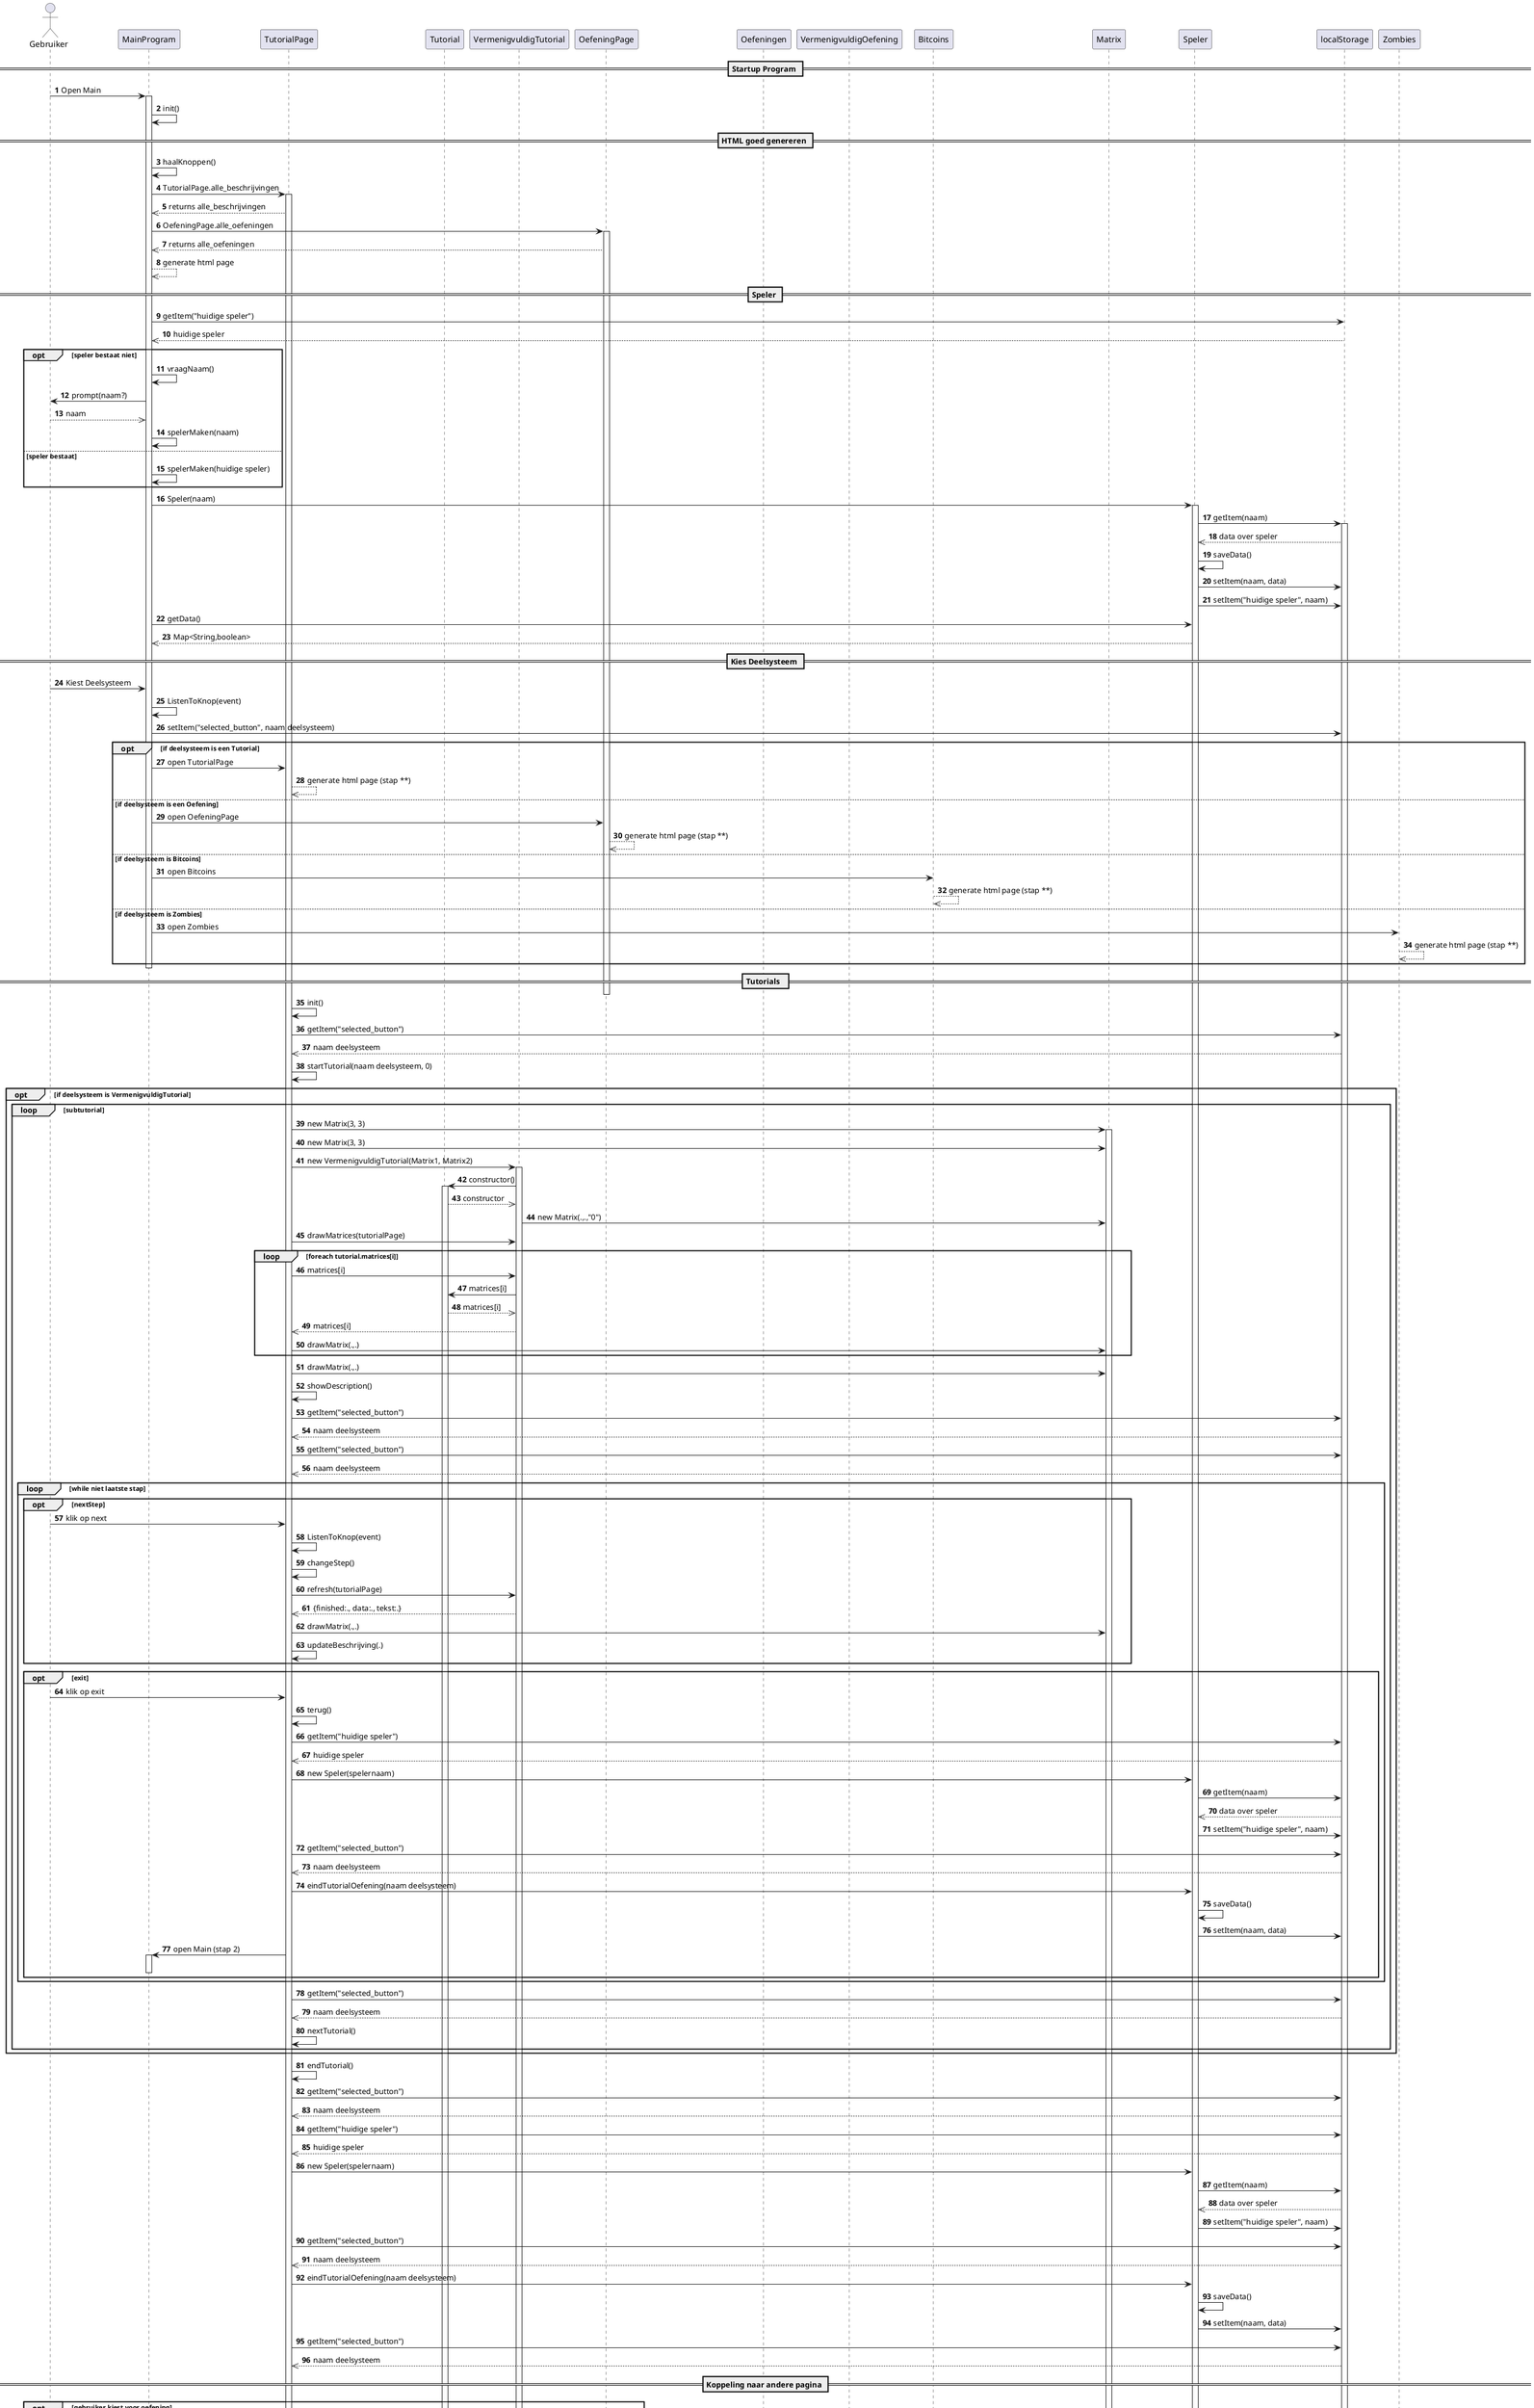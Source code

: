 @startuml
autonumber

actor Gebruiker
participant MainProgram
participant TutorialPage
participant Tutorial
participant VermenigvuldigTutorial
participant OefeningPage
participant Oefeningen
participant VermenigvuldigOefening
participant Bitcoins
participant Matrix
participant Speler
participant localStorage




== Startup Program ==

Gebruiker ->  MainProgram: Open Main
activate MainProgram

MainProgram -> MainProgram: init()


== HTML goed genereren ==

MainProgram -> MainProgram: haalKnoppen()

MainProgram -> TutorialPage: TutorialPage.alle_beschrijvingen
activate TutorialPage
TutorialPage-->>MainProgram: returns alle_beschrijvingen

MainProgram -> OefeningPage: OefeningPage.alle_oefeningen
activate OefeningPage
OefeningPage-->>MainProgram: returns alle_oefeningen

MainProgram -->> MainProgram: generate html page



== Speler ==

MainProgram -> localStorage: getItem("huidige speler")
localStorage -->> MainProgram: huidige speler

opt speler bestaat niet
    MainProgram -> MainProgram: vraagNaam()

    MainProgram -> Gebruiker: prompt(naam?)
    Gebruiker -->> MainProgram: naam

    MainProgram -> MainProgram: spelerMaken(naam)

    else speler bestaat
    MainProgram -> MainProgram: spelerMaken(huidige speler)
end

MainProgram -> Speler: Speler(naam)
activate Speler

Speler -> localStorage: getItem(naam)
activate localStorage
localStorage -->> Speler: data over speler
Speler -> Speler: saveData()
Speler -> localStorage: setItem(naam, data)
Speler -> localStorage: setItem("huidige speler", naam)

MainProgram -> Speler: getData()
Speler -->> MainProgram: Map<String,boolean>



== Kies Deelsysteem ==

Gebruiker -> MainProgram: Kiest Deelsysteem

MainProgram -> MainProgram: ListenToKnop(event)
MainProgram -> localStorage: setItem("selected_button", naam deelsysteem)


opt  if deelsysteem is een Tutorial
        MainProgram -> TutorialPage: open TutorialPage
        TutorialPage -->> TutorialPage: generate html page (stap **)
     else if deelsysteem is een Oefening
        MainProgram -> OefeningPage: open OefeningPage
        OefeningPage -->> OefeningPage: generate html page (stap **)
     else if deelsysteem is Bitcoins
        MainProgram -> Bitcoins: open Bitcoins
        Bitcoins -->> Bitcoins: generate html page (stap **)
     else if deelsysteem is Zombies
        MainProgram -> Zombies: open Zombies
        Zombies -->> Zombies: generate html page (stap **)
end
deactivate MainProgram



== Tutorials  ==
deactivate OefeningPage

TutorialPage -> TutorialPage: init()

TutorialPage -> localStorage: getItem("selected_button")
localStorage -->> TutorialPage: naam deelsysteem

TutorialPage -> TutorialPage: startTutorial(naam deelsysteem, 0)

opt  if deelsysteem is VermenigvuldigTutorial
        loop subtutorial
            TutorialPage -> Matrix: new Matrix(3, 3)
            activate Matrix
            TutorialPage -> Matrix: new Matrix(3, 3)

            TutorialPage -> VermenigvuldigTutorial: new VermenigvuldigTutorial(Matrix1, Matrix2)
            activate VermenigvuldigTutorial

            VermenigvuldigTutorial -> Tutorial: constructor()
            activate Tutorial
            Tutorial -->> VermenigvuldigTutorial: constructor

            VermenigvuldigTutorial -> Matrix: new Matrix(.,.,"0")

            TutorialPage -> VermenigvuldigTutorial: drawMatrices(tutorialPage)

            loop foreach tutorial.matrices[i]
                    TutorialPage -> VermenigvuldigTutorial: matrices[i]
                    VermenigvuldigTutorial -> Tutorial: matrices[i]
                    Tutorial -->> VermenigvuldigTutorial: matrices[i]
                    VermenigvuldigTutorial -->> TutorialPage: matrices[i]

                    TutorialPage -> Matrix: drawMatrix(.,.)
            end
            TutorialPage -> Matrix: drawMatrix(.,.)

            TutorialPage -> TutorialPage: showDescription()
            TutorialPage -> localStorage: getItem("selected_button")
            localStorage -->> TutorialPage: naam deelsysteem
            TutorialPage -> localStorage: getItem("selected_button")
            localStorage -->> TutorialPage: naam deelsysteem

            loop while niet laatste stap
                opt nextStep
                    Gebruiker -> TutorialPage: klik op next

                    TutorialPage -> TutorialPage: ListenToKnop(event)
                    TutorialPage -> TutorialPage: changeStep()

                    TutorialPage -> VermenigvuldigTutorial: refresh(tutorialPage)
                    VermenigvuldigTutorial -->> TutorialPage: {finished:., data:., tekst:.}

                    TutorialPage -> Matrix: drawMatrix(.,.)
                    TutorialPage -> TutorialPage: updateBeschrijving(.)
                end
                opt exit
                   Gebruiker -> TutorialPage: klik op exit

                   TutorialPage -> TutorialPage: terug()

                   TutorialPage -> localStorage: getItem("huidige speler")
                   localStorage -->> TutorialPage: huidige speler

                   TutorialPage -> Speler: new Speler(spelernaam)

                   Speler -> localStorage: getItem(naam)
                   localStorage -->> Speler: data over speler
                   Speler -> localStorage: setItem("huidige speler", naam)

                   TutorialPage -> localStorage: getItem("selected_button")
                   localStorage -->> TutorialPage: naam deelsysteem

                   TutorialPage -> Speler: eindTutorialOefening(naam deelsysteem)
                   Speler -> Speler: saveData()
                   Speler -> localStorage: setItem(naam, data)

                   TutorialPage -> MainProgram: open Main (stap 2)
                   activate MainProgram
                   deactivate MainProgram
                end
            end

            TutorialPage -> localStorage: getItem("selected_button")
            localStorage -->> TutorialPage: naam deelsysteem

            TutorialPage -> TutorialPage: nextTutorial()
        end
end
TutorialPage -> TutorialPage: endTutorial()

TutorialPage -> localStorage: getItem("selected_button")
localStorage -->> TutorialPage: naam deelsysteem

TutorialPage -> localStorage: getItem("huidige speler")
localStorage -->> TutorialPage: huidige speler

TutorialPage -> Speler: new Speler(spelernaam)

Speler -> localStorage: getItem(naam)
localStorage -->> Speler: data over speler
Speler -> localStorage: setItem("huidige speler", naam)

TutorialPage -> localStorage: getItem("selected_button")
localStorage -->> TutorialPage: naam deelsysteem

TutorialPage -> Speler: eindTutorialOefening(naam deelsysteem)
Speler -> Speler: saveData()
Speler -> localStorage: setItem(naam, data)

TutorialPage -> localStorage: getItem("selected_button")
localStorage -->> TutorialPage: naam deelsysteem

== Koppeling naar andere pagina ==


opt gebruiker kiest voor oefening
        Gebruiker -> TutorialPage: klikt op oefening
        TutorialPage -> OefeningPage: open OefeningPage (stap 97)
        activate OefeningPage
   else  gebruiker kiest mainPage
       Gebruiker -> TutorialPage: klikt op Main
       TutorialPage -> MainProgram: open Main (stap 2)
       activate MainProgram
end

deactivate MainProgram
deactivate TutorialPage
deactivate Tutorial
deactivate VermenigvuldigTutorial







== Oefeningen ==

OefeningPage -> OefeningPage: init()
OefeningPage -> OefeningPage: new OefeningPage()

OefeningPage -> localStorage: getItem("selected_button")
localStorage -->> OefeningPage: naam deelsysteem

OefeningPage -> OefeningPage: startOefening(naam deelsysteem)
opt if deelsysteem is VermenigvuldigOefening
    OefeningPage -> Matrix: new Matrix(3, 3)
    OefeningPage -> Matrix: new Matrix(3, 3)

    OefeningPage -> VermenigvuldigOefening: new VermenigvuldigOefening(Matrix1, Matrix2)
    activate VermenigvuldigOefening

    VermenigvuldigOefening -> Oefeningen: constructor()
    activate Oefeningen
    Oefeningen -->> VermenigvuldigOefening: constructor

'    VermenigvuldigOefening -> Matrix: new Matrix(.,.,"0")
    VermenigvuldigOefening -> Matrix: vermenigvuldigMatrix(.)

    OefeningPage -> VermenigvuldigOefening: maakInvul()
    VermenigvuldigOefening -> VermenigvuldigOefening: changeInvul()

    loop foreach oefening.matrices[i]
        OefeningPage -> VermenigvuldigOefening: matrices[i]
        VermenigvuldigOefening -> Oefeningen: matrices[i]
        Oefeningen -->> VermenigvuldigOefening: matrices[i]
        VermenigvuldigOefening -->> OefeningPage: matrices[i]

        OefeningPage -> Matrix: drawMatrix(.)
    end

    opt check
       Gebruiker -> OefeningPage: klikt op Check
       OefeningPage ->  VermenigvuldigOefening: checkOplossing(.)

       VermenigvuldigOefening -> VermenigvuldigOefening: getMatrix()
       VermenigvuldigOefening -> Matrix: new Matrix(.,.)
       VermenigvuldigOefening -> VermenigvuldigOefening: correct(.)
       opt als juist
            VermenigvuldigOefening -> Gebruiker: alert("goed")
            else als fout
            VermenigvuldigOefening -> Gebruiker: alert("slecht")
       end

    end
    opt exit
       Gebruiker -> OefeningPage: klik op exit

       OefeningPage -> OefeningPage: terug()

       OefeningPage -> localStorage: getItem("huidige speler")
       localStorage -->> OefeningPage: huidige speler

       OefeningPage -> Speler: new Speler(spelernaam)

       Speler -> localStorage: getItem(naam)
       localStorage -->> Speler: data over speler
       Speler -> localStorage: setItem("huidige speler", naam)

       OefeningPage -> localStorage: getItem("selected_button")
       localStorage -->> OefeningPage: naam deelsysteem

       OefeningPage -> Speler: eindTutorialOefening(naam deelsysteem)
       Speler -> Speler: saveData()
       Speler -> localStorage: setItem(naam, data)

       OefeningPage -> MainProgram: open Main (stap 2)
       activate MainProgram
       deactivate MainProgram
    end
end



==Bitcoin-wallet==
Gebruiker -> MainProgram: klik op toepassing1
MainProgram -> Bitcoins: Open Bitcoins
activate Bitcoins

Bitcoins -> Bitcoins: init()
Bitcoins -> Matrix: new Matrix()
Bitcoins -> Matrix: getDeterminant()
Matrix -->> Bitcoins: returns determinant
Bitcoins -> Matrix: importMatrix()
Bitcoins -> Matrix: getInverse()
Matrix -->> Bitcoins: returns {determinant, adjunct, inverse}
Bitcoins -> Matrix: getDeterminant()
Matrix -->> Bitcoins: returns determinant

Bitcoins -> Bitcoins: modInverse()
Bitcoins -> Bitcoins: showAlfabet_table()



opt MMI calculator
    Gebruiker -> Bitcoins: vult determinant in
    Bitcoins -> Bitcoins: ShowMMI()
    Bitcoins -> Bitcoins: modInverse()

end

opt Start toepassing
    Gebruiker -> Bitcoins: klik op Start
    Bitcoins -> Bitcoins: startTimer()
    Bitcoins -> Bitcoins: showTime()
    opt if time = 0
        Bitcoins -> Bitcoins: showData()
        Bitcoins -> Matrix: drawMatrix()
    end
    Bitcoins -> Bitcoins: showData()
    Bitcoins -> Matrix: drawMatrix()

    opt hint
        Gebruiker -> Bitcoins: klik op hint
        Bitcoins -> Bitcoins: hint()
        opt hint_nr = 1
                Bitcoins -> Bitcoins: hint_init()
                Bitcoins -> Bitcoins: hint1()
                Bitcoins -> Matrix: new Matrix(3,1)
                Bitcoins -> Matrix: drawMatrix()
                Bitcoins -> Bitcoins: hint_uitleg()
            else hint_nr = 2
                Bitcoins -> Bitcoins: hint2()
                Bitcoins -> Matrix: drawMatrix()
            else hint_nr = 3
                Bitcoins -> Bitcoins: hint3()
            else hint_nr = 4
                Bitcoins -> Bitcoins: hint4()
                Bitcoins -> Matrix: drawMatrix()
            else hint_nr <= 4 + (matrices.length*4)
                loop voor het aantal vectoren (lengte codewoord /3)
                    opt ((hint_nr-4)%4 ===  1)
                            opt niet eerste keer loop
                                Bitcoins -> Bitcoins: terug4()
                                Bitcoins -> Matrix: drawMatrix()
                            end
                            Bitcoins -> Bitcoins: hint5(n)  (n = aantal keer loop)
                            Bitcoins -> Matrix: drawMatrix()
                        else ((hint_nr-4)%4 ===  2)
                            Bitcoins -> Bitcoins: hint6(n)
                            Bitcoins -> Matrix: new Matrix(3,1)
                            Bitcoins -> Matrix: vermenigvuldigMatrix(.)
                            Matrix -->> Bitcoins: returns [.][.]
                            Bitcoins -> Matrix: importMatrix()
                            Bitcoins -> Matrix: drawMatrix()
                        else ((hint_nr-4)%4 ===  3)
                            Bitcoins -> Bitcoins: hint7(n)
                            Bitcoins -> Matrix: copyMatrix()
                            Matrix -> Matrix: new Matrix(.,.)
                            Matrix -->> Bitcoins: returns copy
                            Bitcoins -> Matrix: drawMatrix()
                            Bitcoins -> Matrix: drawMatrix()
                        else ((hint_nr-4)%4 ===  0)
                            Bitcoins -> Bitcoins: hint8(n)
                            Bitcoins -> Matrix: new Matrix(3,1)
                            Bitcoins -> Matrix: drawMatrix()
                            Bitcoins -> Matrix: drawMatrix()
                    end
                end
            else hint_nr > 4 + (matrices.length * 4)
                Bitcoins -> Bitcoins: hint9()
        end
    end
end

opt passwoord cotroleren
    Gebruiker -> Bitcoins: vult passwoord in en drukt op "open wallet"
end


==einde programma==

deactivate MainProgram
deactivate TutorialPage
deactivate Tutorial
deactivate VermenigvuldigTutorial
deactivate OefeningPage
deactivate Oefeningen
deactivate VermenigvuldigOefening
deactivate Bitcoins
deactivate Matrix
deactivate Speler
deactivate localStorage
@enduml

